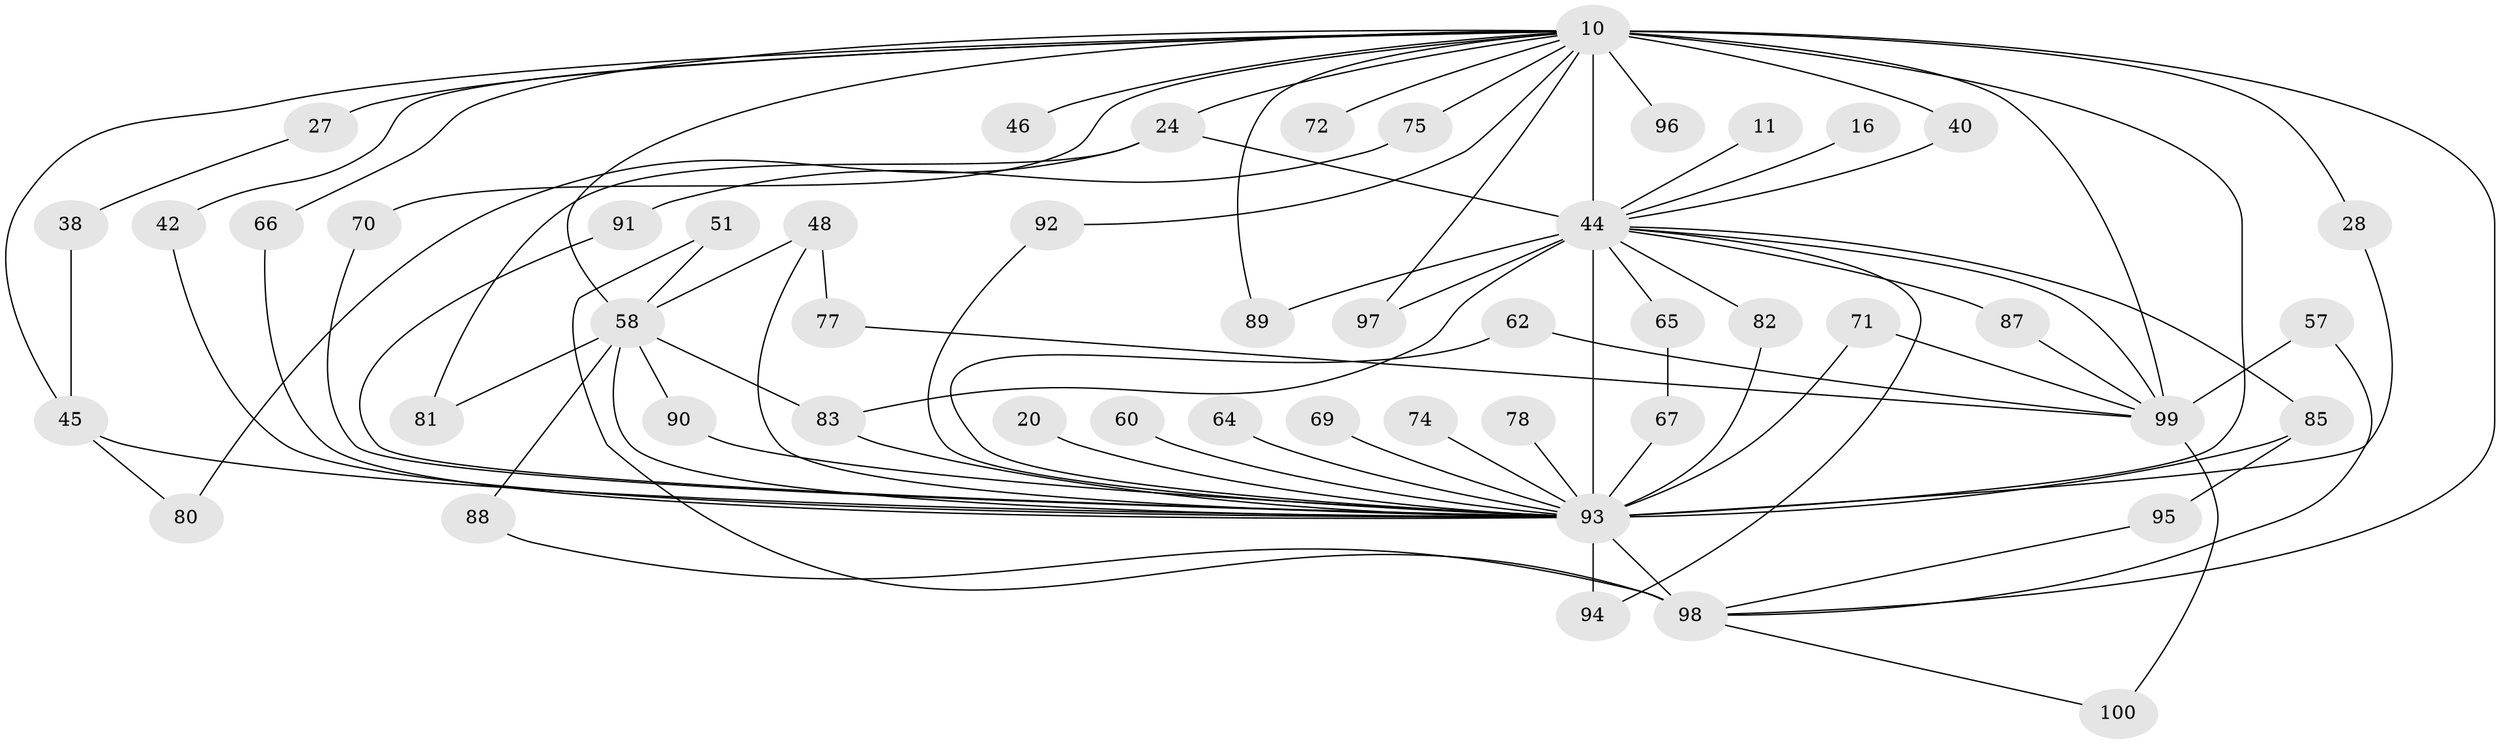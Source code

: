 // original degree distribution, {22: 0.03, 21: 0.01, 24: 0.01, 19: 0.02, 17: 0.02, 13: 0.01, 2: 0.55, 4: 0.08, 3: 0.19, 5: 0.03, 8: 0.02, 7: 0.02, 10: 0.01}
// Generated by graph-tools (version 1.1) at 2025/43/03/09/25 04:43:36]
// undirected, 50 vertices, 84 edges
graph export_dot {
graph [start="1"]
  node [color=gray90,style=filled];
  10 [super="+2"];
  11;
  16;
  20;
  24 [super="+22"];
  27;
  28;
  38;
  40;
  42;
  44 [super="+14+9"];
  45 [super="+17+35"];
  46;
  48 [super="+43+39"];
  51;
  57;
  58 [super="+47+33"];
  60;
  62;
  64;
  65 [super="+59"];
  66;
  67;
  69;
  70;
  71;
  72;
  74;
  75;
  77 [super="+41"];
  78;
  80;
  81;
  82;
  83 [super="+68"];
  85 [super="+12+84"];
  87 [super="+76"];
  88;
  89;
  90;
  91;
  92 [super="+49"];
  93 [super="+56+79+61+53"];
  94;
  95;
  96;
  97;
  98 [super="+73+86"];
  99 [super="+37"];
  100;
  10 -- 27 [weight=2];
  10 -- 28;
  10 -- 46 [weight=2];
  10 -- 89;
  10 -- 66;
  10 -- 70;
  10 -- 72 [weight=2];
  10 -- 75 [weight=2];
  10 -- 24 [weight=3];
  10 -- 96 [weight=2];
  10 -- 97;
  10 -- 98 [weight=3];
  10 -- 40;
  10 -- 42;
  10 -- 45;
  10 -- 58 [weight=4];
  10 -- 93 [weight=16];
  10 -- 92 [weight=2];
  10 -- 44 [weight=9];
  10 -- 99 [weight=4];
  11 -- 44;
  16 -- 44 [weight=2];
  20 -- 93;
  24 -- 81;
  24 -- 80;
  24 -- 44;
  27 -- 38;
  28 -- 93;
  38 -- 45;
  40 -- 44;
  42 -- 93;
  44 -- 93 [weight=19];
  44 -- 65 [weight=4];
  44 -- 82;
  44 -- 83;
  44 -- 85;
  44 -- 87;
  44 -- 89;
  44 -- 94;
  44 -- 97;
  44 -- 99;
  45 -- 80;
  45 -- 93 [weight=4];
  48 -- 58 [weight=3];
  48 -- 77 [weight=2];
  48 -- 93 [weight=3];
  51 -- 58;
  51 -- 98;
  57 -- 98;
  57 -- 99;
  58 -- 81;
  58 -- 88;
  58 -- 90;
  58 -- 83;
  58 -- 93;
  60 -- 93 [weight=2];
  62 -- 93;
  62 -- 99;
  64 -- 93 [weight=2];
  65 -- 67;
  66 -- 93;
  67 -- 93;
  69 -- 93 [weight=2];
  70 -- 93;
  71 -- 93;
  71 -- 99;
  74 -- 93 [weight=2];
  75 -- 91;
  77 -- 99;
  78 -- 93 [weight=2];
  82 -- 93;
  83 -- 93;
  85 -- 95;
  85 -- 93 [weight=4];
  87 -- 99;
  88 -- 98;
  90 -- 93;
  91 -- 93;
  92 -- 93 [weight=2];
  93 -- 94;
  93 -- 98 [weight=5];
  95 -- 98;
  98 -- 100;
  99 -- 100;
}
